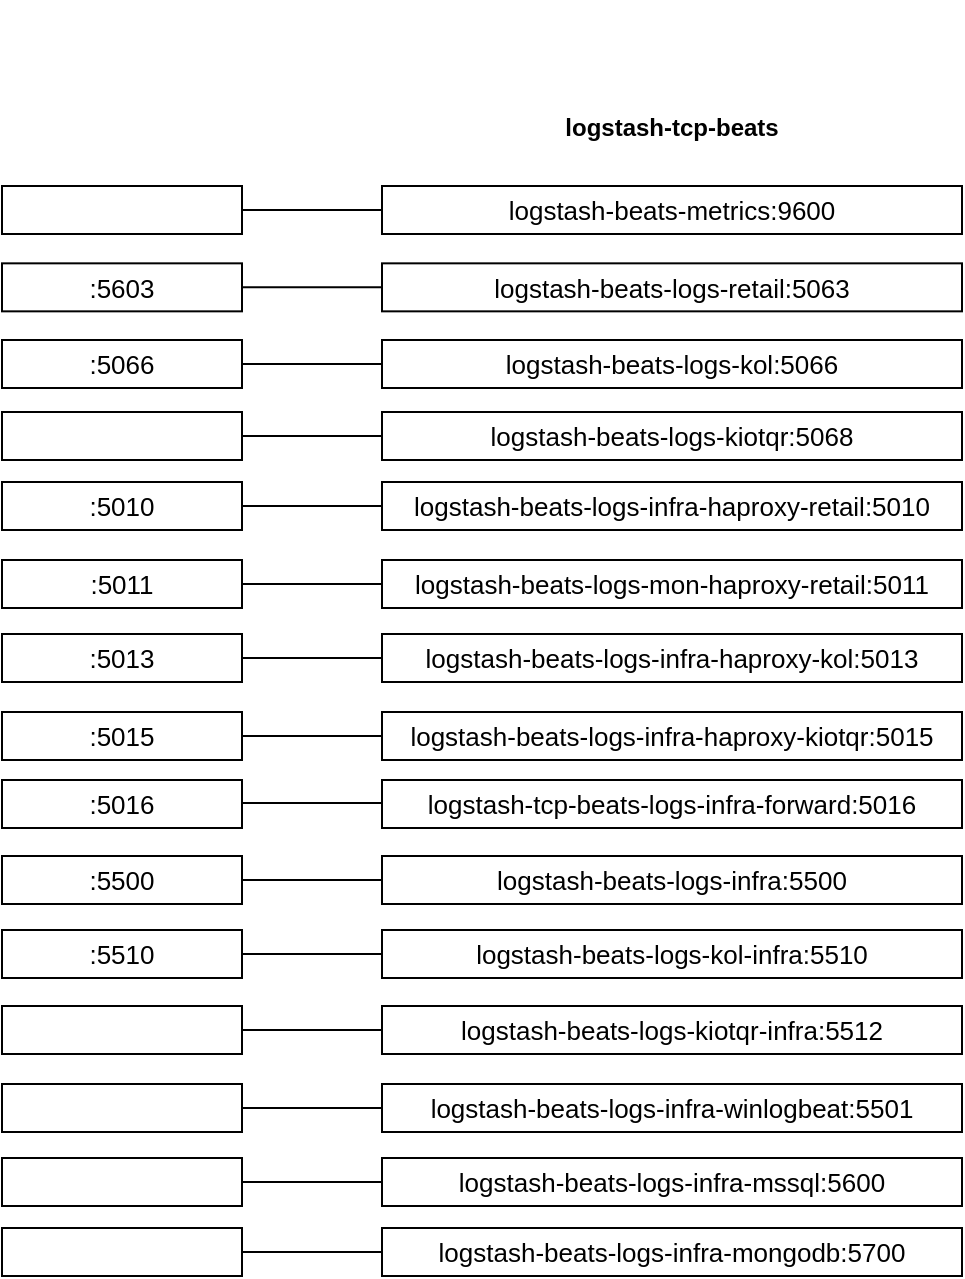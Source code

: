 <mxfile version="26.0.4" pages="3">
  <diagram id="08CyBi1UuzQfOJjXgNbn" name="logstash-tcp">
    <mxGraphModel dx="988" dy="514" grid="1" gridSize="10" guides="1" tooltips="1" connect="1" arrows="1" fold="1" page="1" pageScale="1" pageWidth="850" pageHeight="1100" math="0" shadow="0">
      <root>
        <mxCell id="0" />
        <mxCell id="1" parent="0" />
        <mxCell id="5LicTWkmSv9qG4vlaY2P-1" value="" style="shape=image;verticalLabelPosition=bottom;labelBackgroundColor=default;verticalAlign=top;aspect=fixed;imageAspect=0;image=https://upload.wikimedia.org/wikipedia/commons/thumb/a/ab/Haproxy-logo.png/640px-Haproxy-logo.png;" vertex="1" parent="1">
          <mxGeometry x="241.83" y="230.0" width="76.34" height="60" as="geometry" />
        </mxCell>
        <mxCell id="5LicTWkmSv9qG4vlaY2P-3" value="logstash-tcp-beats" style="shape=image;verticalLabelPosition=bottom;labelBackgroundColor=default;verticalAlign=top;aspect=fixed;imageAspect=0;image=https://plmlab.math.cnrs.fr/uploads/-/system/project/avatar/1748/nomad.png;fontStyle=1" vertex="1" parent="1">
          <mxGeometry x="535" y="240" width="40" height="40" as="geometry" />
        </mxCell>
        <mxCell id="5LicTWkmSv9qG4vlaY2P-6" style="edgeStyle=none;shape=connector;rounded=0;orthogonalLoop=1;jettySize=auto;html=1;entryX=0;entryY=0.5;entryDx=0;entryDy=0;strokeColor=default;align=center;verticalAlign=middle;fontFamily=Helvetica;fontSize=11;fontColor=default;labelBackgroundColor=default;endArrow=none;endFill=0;" edge="1" parent="1" source="5LicTWkmSv9qG4vlaY2P-4" target="5LicTWkmSv9qG4vlaY2P-5">
          <mxGeometry relative="1" as="geometry" />
        </mxCell>
        <mxCell id="5LicTWkmSv9qG4vlaY2P-4" value="" style="rounded=0;whiteSpace=wrap;html=1;fontFamily=Helvetica;fontSize=13;fontColor=default;labelBackgroundColor=default;" vertex="1" parent="1">
          <mxGeometry x="220" y="323" width="120" height="24" as="geometry" />
        </mxCell>
        <mxCell id="5LicTWkmSv9qG4vlaY2P-5" value="logstash-beats-metrics:9600" style="rounded=0;whiteSpace=wrap;html=1;fontFamily=Helvetica;fontSize=13;fontColor=default;labelBackgroundColor=default;" vertex="1" parent="1">
          <mxGeometry x="410" y="323" width="290" height="24" as="geometry" />
        </mxCell>
        <mxCell id="5LicTWkmSv9qG4vlaY2P-7" style="edgeStyle=none;shape=connector;rounded=0;orthogonalLoop=1;jettySize=auto;html=1;entryX=0;entryY=0.5;entryDx=0;entryDy=0;strokeColor=default;align=center;verticalAlign=middle;fontFamily=Helvetica;fontSize=11;fontColor=default;labelBackgroundColor=default;endArrow=none;endFill=0;" edge="1" parent="1" source="5LicTWkmSv9qG4vlaY2P-8" target="5LicTWkmSv9qG4vlaY2P-9">
          <mxGeometry relative="1" as="geometry" />
        </mxCell>
        <mxCell id="5LicTWkmSv9qG4vlaY2P-8" value=":5603" style="rounded=0;whiteSpace=wrap;html=1;fontFamily=Helvetica;fontSize=13;fontColor=default;labelBackgroundColor=default;" vertex="1" parent="1">
          <mxGeometry x="220" y="361.67" width="120" height="24" as="geometry" />
        </mxCell>
        <mxCell id="5LicTWkmSv9qG4vlaY2P-9" value="logstash-beats-logs-retail:5063" style="rounded=0;whiteSpace=wrap;html=1;fontFamily=Helvetica;fontSize=13;fontColor=default;labelBackgroundColor=default;" vertex="1" parent="1">
          <mxGeometry x="410" y="361.67" width="290" height="24" as="geometry" />
        </mxCell>
        <mxCell id="5LicTWkmSv9qG4vlaY2P-10" style="edgeStyle=none;shape=connector;rounded=0;orthogonalLoop=1;jettySize=auto;html=1;entryX=0;entryY=0.5;entryDx=0;entryDy=0;strokeColor=default;align=center;verticalAlign=middle;fontFamily=Helvetica;fontSize=11;fontColor=default;labelBackgroundColor=default;endArrow=none;endFill=0;" edge="1" parent="1" source="5LicTWkmSv9qG4vlaY2P-11" target="5LicTWkmSv9qG4vlaY2P-12">
          <mxGeometry relative="1" as="geometry" />
        </mxCell>
        <mxCell id="5LicTWkmSv9qG4vlaY2P-11" value=":5066" style="rounded=0;whiteSpace=wrap;html=1;fontFamily=Helvetica;fontSize=13;fontColor=default;labelBackgroundColor=default;" vertex="1" parent="1">
          <mxGeometry x="220" y="400.0" width="120" height="24" as="geometry" />
        </mxCell>
        <mxCell id="5LicTWkmSv9qG4vlaY2P-12" value="logstash-beats-logs-kol:5066" style="rounded=0;whiteSpace=wrap;html=1;fontFamily=Helvetica;fontSize=13;fontColor=default;labelBackgroundColor=default;" vertex="1" parent="1">
          <mxGeometry x="410" y="400" width="290" height="24" as="geometry" />
        </mxCell>
        <mxCell id="5LicTWkmSv9qG4vlaY2P-13" style="edgeStyle=none;shape=connector;rounded=0;orthogonalLoop=1;jettySize=auto;html=1;entryX=0;entryY=0.5;entryDx=0;entryDy=0;strokeColor=default;align=center;verticalAlign=middle;fontFamily=Helvetica;fontSize=11;fontColor=default;labelBackgroundColor=default;endArrow=none;endFill=0;" edge="1" parent="1" source="5LicTWkmSv9qG4vlaY2P-14" target="5LicTWkmSv9qG4vlaY2P-15">
          <mxGeometry relative="1" as="geometry" />
        </mxCell>
        <mxCell id="5LicTWkmSv9qG4vlaY2P-14" value="" style="rounded=0;whiteSpace=wrap;html=1;fontFamily=Helvetica;fontSize=13;fontColor=default;labelBackgroundColor=default;" vertex="1" parent="1">
          <mxGeometry x="220" y="436.0" width="120" height="24" as="geometry" />
        </mxCell>
        <mxCell id="5LicTWkmSv9qG4vlaY2P-15" value="logstash-beats-logs-kiotqr:5068" style="rounded=0;whiteSpace=wrap;html=1;fontFamily=Helvetica;fontSize=13;fontColor=default;labelBackgroundColor=default;" vertex="1" parent="1">
          <mxGeometry x="410" y="436" width="290" height="24" as="geometry" />
        </mxCell>
        <mxCell id="5LicTWkmSv9qG4vlaY2P-16" style="edgeStyle=none;shape=connector;rounded=0;orthogonalLoop=1;jettySize=auto;html=1;entryX=0;entryY=0.5;entryDx=0;entryDy=0;strokeColor=default;align=center;verticalAlign=middle;fontFamily=Helvetica;fontSize=11;fontColor=default;labelBackgroundColor=default;endArrow=none;endFill=0;" edge="1" parent="1" source="5LicTWkmSv9qG4vlaY2P-17" target="5LicTWkmSv9qG4vlaY2P-18">
          <mxGeometry relative="1" as="geometry" />
        </mxCell>
        <mxCell id="5LicTWkmSv9qG4vlaY2P-17" value=":5010" style="rounded=0;whiteSpace=wrap;html=1;fontFamily=Helvetica;fontSize=13;fontColor=default;labelBackgroundColor=default;" vertex="1" parent="1">
          <mxGeometry x="220" y="471.0" width="120" height="24" as="geometry" />
        </mxCell>
        <mxCell id="5LicTWkmSv9qG4vlaY2P-18" value="logstash-beats-logs-infra-haproxy-retail:5010" style="rounded=0;whiteSpace=wrap;html=1;fontFamily=Helvetica;fontSize=13;fontColor=default;labelBackgroundColor=default;" vertex="1" parent="1">
          <mxGeometry x="410" y="471" width="290" height="24" as="geometry" />
        </mxCell>
        <mxCell id="5LicTWkmSv9qG4vlaY2P-19" style="edgeStyle=none;shape=connector;rounded=0;orthogonalLoop=1;jettySize=auto;html=1;entryX=0;entryY=0.5;entryDx=0;entryDy=0;strokeColor=default;align=center;verticalAlign=middle;fontFamily=Helvetica;fontSize=11;fontColor=default;labelBackgroundColor=default;endArrow=none;endFill=0;" edge="1" parent="1" source="5LicTWkmSv9qG4vlaY2P-20" target="5LicTWkmSv9qG4vlaY2P-21">
          <mxGeometry relative="1" as="geometry" />
        </mxCell>
        <mxCell id="5LicTWkmSv9qG4vlaY2P-20" value=":5011" style="rounded=0;whiteSpace=wrap;html=1;fontFamily=Helvetica;fontSize=13;fontColor=default;labelBackgroundColor=default;" vertex="1" parent="1">
          <mxGeometry x="220" y="510" width="120" height="24" as="geometry" />
        </mxCell>
        <mxCell id="5LicTWkmSv9qG4vlaY2P-21" value="logstash-beats-logs-mon-haproxy-retail:5011" style="rounded=0;whiteSpace=wrap;html=1;fontFamily=Helvetica;fontSize=13;fontColor=default;labelBackgroundColor=default;" vertex="1" parent="1">
          <mxGeometry x="410" y="510" width="290" height="24" as="geometry" />
        </mxCell>
        <mxCell id="5LicTWkmSv9qG4vlaY2P-22" style="edgeStyle=none;shape=connector;rounded=0;orthogonalLoop=1;jettySize=auto;html=1;entryX=0;entryY=0.5;entryDx=0;entryDy=0;strokeColor=default;align=center;verticalAlign=middle;fontFamily=Helvetica;fontSize=11;fontColor=default;labelBackgroundColor=default;endArrow=none;endFill=0;" edge="1" parent="1" source="5LicTWkmSv9qG4vlaY2P-23" target="5LicTWkmSv9qG4vlaY2P-24">
          <mxGeometry relative="1" as="geometry" />
        </mxCell>
        <mxCell id="5LicTWkmSv9qG4vlaY2P-23" value=":5013" style="rounded=0;whiteSpace=wrap;html=1;fontFamily=Helvetica;fontSize=13;fontColor=default;labelBackgroundColor=default;" vertex="1" parent="1">
          <mxGeometry x="220" y="547" width="120" height="24" as="geometry" />
        </mxCell>
        <mxCell id="5LicTWkmSv9qG4vlaY2P-24" value="logstash-beats-logs-infra-haproxy-kol:5013" style="rounded=0;whiteSpace=wrap;html=1;fontFamily=Helvetica;fontSize=13;fontColor=default;labelBackgroundColor=default;" vertex="1" parent="1">
          <mxGeometry x="410" y="547" width="290" height="24" as="geometry" />
        </mxCell>
        <mxCell id="5LicTWkmSv9qG4vlaY2P-25" style="edgeStyle=none;shape=connector;rounded=0;orthogonalLoop=1;jettySize=auto;html=1;entryX=0;entryY=0.5;entryDx=0;entryDy=0;strokeColor=default;align=center;verticalAlign=middle;fontFamily=Helvetica;fontSize=11;fontColor=default;labelBackgroundColor=default;endArrow=none;endFill=0;" edge="1" source="5LicTWkmSv9qG4vlaY2P-26" target="5LicTWkmSv9qG4vlaY2P-27" parent="1">
          <mxGeometry relative="1" as="geometry" />
        </mxCell>
        <mxCell id="5LicTWkmSv9qG4vlaY2P-26" value=":5015" style="rounded=0;whiteSpace=wrap;html=1;fontFamily=Helvetica;fontSize=13;fontColor=default;labelBackgroundColor=default;" vertex="1" parent="1">
          <mxGeometry x="220" y="586" width="120" height="24" as="geometry" />
        </mxCell>
        <mxCell id="5LicTWkmSv9qG4vlaY2P-27" value="logstash-beats-logs-infra-haproxy-kiotqr:5015" style="rounded=0;whiteSpace=wrap;html=1;fontFamily=Helvetica;fontSize=13;fontColor=default;labelBackgroundColor=default;" vertex="1" parent="1">
          <mxGeometry x="410" y="586" width="290" height="24" as="geometry" />
        </mxCell>
        <mxCell id="5LicTWkmSv9qG4vlaY2P-28" style="edgeStyle=none;shape=connector;rounded=0;orthogonalLoop=1;jettySize=auto;html=1;entryX=0;entryY=0.5;entryDx=0;entryDy=0;strokeColor=default;align=center;verticalAlign=middle;fontFamily=Helvetica;fontSize=11;fontColor=default;labelBackgroundColor=default;endArrow=none;endFill=0;" edge="1" source="5LicTWkmSv9qG4vlaY2P-29" target="5LicTWkmSv9qG4vlaY2P-30" parent="1">
          <mxGeometry relative="1" as="geometry" />
        </mxCell>
        <mxCell id="5LicTWkmSv9qG4vlaY2P-29" value=":5500" style="rounded=0;whiteSpace=wrap;html=1;fontFamily=Helvetica;fontSize=13;fontColor=default;labelBackgroundColor=default;" vertex="1" parent="1">
          <mxGeometry x="220" y="658" width="120" height="24" as="geometry" />
        </mxCell>
        <mxCell id="5LicTWkmSv9qG4vlaY2P-30" value="logstash-beats-logs-infra:5500" style="rounded=0;whiteSpace=wrap;html=1;fontFamily=Helvetica;fontSize=13;fontColor=default;labelBackgroundColor=default;" vertex="1" parent="1">
          <mxGeometry x="410" y="658" width="290" height="24" as="geometry" />
        </mxCell>
        <mxCell id="5LicTWkmSv9qG4vlaY2P-31" style="edgeStyle=none;shape=connector;rounded=0;orthogonalLoop=1;jettySize=auto;html=1;entryX=0;entryY=0.5;entryDx=0;entryDy=0;strokeColor=default;align=center;verticalAlign=middle;fontFamily=Helvetica;fontSize=11;fontColor=default;labelBackgroundColor=default;endArrow=none;endFill=0;" edge="1" source="5LicTWkmSv9qG4vlaY2P-32" target="5LicTWkmSv9qG4vlaY2P-33" parent="1">
          <mxGeometry relative="1" as="geometry" />
        </mxCell>
        <mxCell id="5LicTWkmSv9qG4vlaY2P-32" value=":5510" style="rounded=0;whiteSpace=wrap;html=1;fontFamily=Helvetica;fontSize=13;fontColor=default;labelBackgroundColor=default;" vertex="1" parent="1">
          <mxGeometry x="220" y="695" width="120" height="24" as="geometry" />
        </mxCell>
        <mxCell id="5LicTWkmSv9qG4vlaY2P-33" value="logstash-beats-logs-kol-infra:5510" style="rounded=0;whiteSpace=wrap;html=1;fontFamily=Helvetica;fontSize=13;fontColor=default;labelBackgroundColor=default;" vertex="1" parent="1">
          <mxGeometry x="410" y="695" width="290" height="24" as="geometry" />
        </mxCell>
        <mxCell id="5LicTWkmSv9qG4vlaY2P-34" style="edgeStyle=none;shape=connector;rounded=0;orthogonalLoop=1;jettySize=auto;html=1;entryX=0;entryY=0.5;entryDx=0;entryDy=0;strokeColor=default;align=center;verticalAlign=middle;fontFamily=Helvetica;fontSize=11;fontColor=default;labelBackgroundColor=default;endArrow=none;endFill=0;" edge="1" source="5LicTWkmSv9qG4vlaY2P-35" target="5LicTWkmSv9qG4vlaY2P-36" parent="1">
          <mxGeometry relative="1" as="geometry" />
        </mxCell>
        <mxCell id="5LicTWkmSv9qG4vlaY2P-35" value="" style="rounded=0;whiteSpace=wrap;html=1;fontFamily=Helvetica;fontSize=13;fontColor=default;labelBackgroundColor=default;" vertex="1" parent="1">
          <mxGeometry x="220" y="733" width="120" height="24" as="geometry" />
        </mxCell>
        <mxCell id="5LicTWkmSv9qG4vlaY2P-36" value="logstash-beats-logs-kiotqr-infra:5512" style="rounded=0;whiteSpace=wrap;html=1;fontFamily=Helvetica;fontSize=13;fontColor=default;labelBackgroundColor=default;" vertex="1" parent="1">
          <mxGeometry x="410" y="733" width="290" height="24" as="geometry" />
        </mxCell>
        <mxCell id="5LicTWkmSv9qG4vlaY2P-37" style="edgeStyle=none;shape=connector;rounded=0;orthogonalLoop=1;jettySize=auto;html=1;entryX=0;entryY=0.5;entryDx=0;entryDy=0;strokeColor=default;align=center;verticalAlign=middle;fontFamily=Helvetica;fontSize=11;fontColor=default;labelBackgroundColor=default;endArrow=none;endFill=0;" edge="1" source="5LicTWkmSv9qG4vlaY2P-38" target="5LicTWkmSv9qG4vlaY2P-39" parent="1">
          <mxGeometry relative="1" as="geometry" />
        </mxCell>
        <mxCell id="5LicTWkmSv9qG4vlaY2P-38" value="" style="rounded=0;whiteSpace=wrap;html=1;fontFamily=Helvetica;fontSize=13;fontColor=default;labelBackgroundColor=default;" vertex="1" parent="1">
          <mxGeometry x="220" y="772" width="120" height="24" as="geometry" />
        </mxCell>
        <mxCell id="5LicTWkmSv9qG4vlaY2P-39" value="logstash-beats-logs-infra-winlogbeat:5501" style="rounded=0;whiteSpace=wrap;html=1;fontFamily=Helvetica;fontSize=13;fontColor=default;labelBackgroundColor=default;" vertex="1" parent="1">
          <mxGeometry x="410" y="772" width="290" height="24" as="geometry" />
        </mxCell>
        <mxCell id="5LicTWkmSv9qG4vlaY2P-40" style="edgeStyle=none;shape=connector;rounded=0;orthogonalLoop=1;jettySize=auto;html=1;entryX=0;entryY=0.5;entryDx=0;entryDy=0;strokeColor=default;align=center;verticalAlign=middle;fontFamily=Helvetica;fontSize=11;fontColor=default;labelBackgroundColor=default;endArrow=none;endFill=0;" edge="1" source="5LicTWkmSv9qG4vlaY2P-41" target="5LicTWkmSv9qG4vlaY2P-42" parent="1">
          <mxGeometry relative="1" as="geometry" />
        </mxCell>
        <mxCell id="5LicTWkmSv9qG4vlaY2P-41" value="" style="rounded=0;whiteSpace=wrap;html=1;fontFamily=Helvetica;fontSize=13;fontColor=default;labelBackgroundColor=default;" vertex="1" parent="1">
          <mxGeometry x="220" y="809" width="120" height="24" as="geometry" />
        </mxCell>
        <mxCell id="5LicTWkmSv9qG4vlaY2P-42" value="logstash-beats-logs-infra-mssql:5600" style="rounded=0;whiteSpace=wrap;html=1;fontFamily=Helvetica;fontSize=13;fontColor=default;labelBackgroundColor=default;" vertex="1" parent="1">
          <mxGeometry x="410" y="809" width="290" height="24" as="geometry" />
        </mxCell>
        <mxCell id="5LicTWkmSv9qG4vlaY2P-43" style="edgeStyle=none;shape=connector;rounded=0;orthogonalLoop=1;jettySize=auto;html=1;entryX=0;entryY=0.5;entryDx=0;entryDy=0;strokeColor=default;align=center;verticalAlign=middle;fontFamily=Helvetica;fontSize=11;fontColor=default;labelBackgroundColor=default;endArrow=none;endFill=0;" edge="1" source="5LicTWkmSv9qG4vlaY2P-44" target="5LicTWkmSv9qG4vlaY2P-45" parent="1">
          <mxGeometry relative="1" as="geometry" />
        </mxCell>
        <mxCell id="5LicTWkmSv9qG4vlaY2P-44" value="" style="rounded=0;whiteSpace=wrap;html=1;fontFamily=Helvetica;fontSize=13;fontColor=default;labelBackgroundColor=default;" vertex="1" parent="1">
          <mxGeometry x="220" y="844" width="120" height="24" as="geometry" />
        </mxCell>
        <mxCell id="5LicTWkmSv9qG4vlaY2P-45" value="logstash-beats-logs-infra-mongodb:5700" style="rounded=0;whiteSpace=wrap;html=1;fontFamily=Helvetica;fontSize=13;fontColor=default;labelBackgroundColor=default;" vertex="1" parent="1">
          <mxGeometry x="410" y="844" width="290" height="24" as="geometry" />
        </mxCell>
        <mxCell id="30soUJkwOVNCC1a7uyuy-1" style="edgeStyle=none;shape=connector;rounded=0;orthogonalLoop=1;jettySize=auto;html=1;entryX=0;entryY=0.5;entryDx=0;entryDy=0;strokeColor=default;align=center;verticalAlign=middle;fontFamily=Helvetica;fontSize=11;fontColor=default;labelBackgroundColor=default;endArrow=none;endFill=0;" edge="1" parent="1">
          <mxGeometry relative="1" as="geometry">
            <mxPoint x="340" y="631.5" as="sourcePoint" />
            <mxPoint x="410" y="631.5" as="targetPoint" />
          </mxGeometry>
        </mxCell>
        <mxCell id="30soUJkwOVNCC1a7uyuy-2" value=":5016" style="rounded=0;whiteSpace=wrap;html=1;fontFamily=Helvetica;fontSize=13;fontColor=default;labelBackgroundColor=default;" vertex="1" parent="1">
          <mxGeometry x="220" y="620" width="120" height="24" as="geometry" />
        </mxCell>
        <mxCell id="30soUJkwOVNCC1a7uyuy-3" value="logstash-tcp-beats-logs-infra-forward:5016" style="rounded=0;whiteSpace=wrap;html=1;fontFamily=Helvetica;fontSize=13;fontColor=default;labelBackgroundColor=default;" vertex="1" parent="1">
          <mxGeometry x="410" y="620" width="290" height="24" as="geometry" />
        </mxCell>
      </root>
    </mxGraphModel>
  </diagram>
  <diagram name="Page-1" id="rj08yJ55F8fFu88pM_NV">
    <mxGraphModel dx="1432" dy="746" grid="1" gridSize="10" guides="1" tooltips="1" connect="1" arrows="1" fold="1" page="1" pageScale="1" pageWidth="850" pageHeight="1100" math="0" shadow="0">
      <root>
        <mxCell id="0" />
        <mxCell id="1" parent="0" />
        <mxCell id="0Vxem-ctSl_MPNXlK7tK-7" style="edgeStyle=orthogonalEdgeStyle;shape=connector;rounded=0;orthogonalLoop=1;jettySize=auto;html=1;strokeColor=default;align=center;verticalAlign=middle;fontFamily=Helvetica;fontSize=11;fontColor=default;labelBackgroundColor=default;endArrow=classic;curved=1;" edge="1" parent="1" source="ZTyPD5bN8ecJF0UYlHMf-1" target="ZTyPD5bN8ecJF0UYlHMf-4">
          <mxGeometry relative="1" as="geometry" />
        </mxCell>
        <mxCell id="ZTyPD5bN8ecJF0UYlHMf-1" value="Infra-Retail" style="shape=image;verticalLabelPosition=bottom;labelBackgroundColor=default;verticalAlign=top;aspect=fixed;imageAspect=0;image=https://cdn-icons-png.flaticon.com/512/969/969438.png;" vertex="1" parent="1">
          <mxGeometry x="110" y="190" width="50" height="50" as="geometry" />
        </mxCell>
        <mxCell id="ZTyPD5bN8ecJF0UYlHMf-4" value="File Beat" style="shape=image;verticalLabelPosition=bottom;labelBackgroundColor=default;verticalAlign=top;aspect=fixed;imageAspect=0;image=https://cdn.worldvectorlogo.com/logos/elastic-beats.svg;" vertex="1" parent="1">
          <mxGeometry x="260" y="220" width="37.5" height="37.5" as="geometry" />
        </mxCell>
        <mxCell id="ZTyPD5bN8ecJF0UYlHMf-10" value="" style="shape=image;verticalLabelPosition=bottom;labelBackgroundColor=default;verticalAlign=top;aspect=fixed;imageAspect=0;image=https://upload.wikimedia.org/wikipedia/commons/thumb/a/ab/Haproxy-logo.png/640px-Haproxy-logo.png;" vertex="1" parent="1">
          <mxGeometry x="361" y="320" width="63.61" height="50" as="geometry" />
        </mxCell>
        <mxCell id="0Vxem-ctSl_MPNXlK7tK-1" value="Infra-KOL" style="shape=image;verticalLabelPosition=bottom;labelBackgroundColor=default;verticalAlign=top;aspect=fixed;imageAspect=0;image=https://cdn-icons-png.flaticon.com/512/969/969438.png;" vertex="1" parent="1">
          <mxGeometry x="110" y="410" width="50" height="50" as="geometry" />
        </mxCell>
        <mxCell id="0Vxem-ctSl_MPNXlK7tK-2" value="File Beat" style="shape=image;verticalLabelPosition=bottom;labelBackgroundColor=default;verticalAlign=top;aspect=fixed;imageAspect=0;image=https://cdn.worldvectorlogo.com/logos/elastic-beats.svg;" vertex="1" parent="1">
          <mxGeometry x="260" y="400" width="37.5" height="37.5" as="geometry" />
        </mxCell>
        <mxCell id="0Vxem-ctSl_MPNXlK7tK-8" style="edgeStyle=orthogonalEdgeStyle;shape=connector;rounded=0;orthogonalLoop=1;jettySize=auto;html=1;strokeColor=default;align=center;verticalAlign=middle;fontFamily=Helvetica;fontSize=11;fontColor=default;labelBackgroundColor=default;endArrow=classic;curved=1;entryX=0;entryY=0.5;entryDx=0;entryDy=0;" edge="1" parent="1" source="0Vxem-ctSl_MPNXlK7tK-1" target="0Vxem-ctSl_MPNXlK7tK-2">
          <mxGeometry relative="1" as="geometry">
            <mxPoint x="169.5" y="429.75" as="sourcePoint" />
            <mxPoint x="269.5" y="453.75" as="targetPoint" />
          </mxGeometry>
        </mxCell>
      </root>
    </mxGraphModel>
  </diagram>
  <diagram id="Hi_B4K_7CJqPtoi9h0Xk" name="Page-2">
    <mxGraphModel dx="1432" dy="746" grid="1" gridSize="10" guides="1" tooltips="1" connect="1" arrows="1" fold="1" page="1" pageScale="1" pageWidth="850" pageHeight="1100" math="0" shadow="0">
      <root>
        <mxCell id="0" />
        <mxCell id="1" parent="0" />
        <mxCell id="QYdxPZTiIY48W7mmqleH-1" style="edgeStyle=orthogonalEdgeStyle;rounded=0;orthogonalLoop=1;jettySize=auto;html=1;" edge="1" parent="1" source="QYdxPZTiIY48W7mmqleH-2" target="QYdxPZTiIY48W7mmqleH-3">
          <mxGeometry relative="1" as="geometry" />
        </mxCell>
        <mxCell id="QYdxPZTiIY48W7mmqleH-2" value="Application" style="shape=image;verticalLabelPosition=bottom;labelBackgroundColor=default;verticalAlign=top;aspect=fixed;imageAspect=0;image=https://cdn-icons-png.flaticon.com/512/2833/2833637.png;" vertex="1" parent="1">
          <mxGeometry x="220" y="480" width="50" height="50" as="geometry" />
        </mxCell>
        <mxCell id="QYdxPZTiIY48W7mmqleH-3" value="File Beat" style="shape=image;verticalLabelPosition=bottom;labelBackgroundColor=default;verticalAlign=top;aspect=fixed;imageAspect=0;image=https://cdn.worldvectorlogo.com/logos/elastic-beats.svg;" vertex="1" parent="1">
          <mxGeometry x="380" y="486.25" width="37.5" height="37.5" as="geometry" />
        </mxCell>
      </root>
    </mxGraphModel>
  </diagram>
</mxfile>
